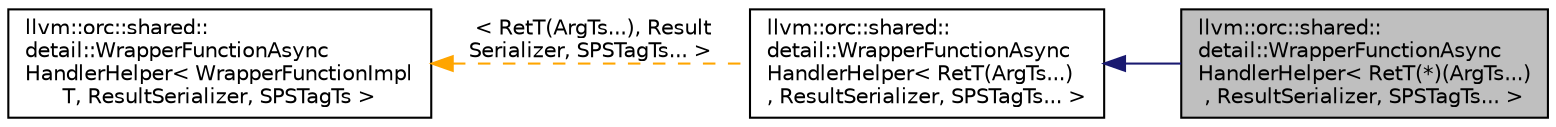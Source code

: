 digraph "llvm::orc::shared::detail::WrapperFunctionAsyncHandlerHelper&lt; RetT(*)(ArgTs...), ResultSerializer, SPSTagTs... &gt;"
{
 // LATEX_PDF_SIZE
  bgcolor="transparent";
  edge [fontname="Helvetica",fontsize="10",labelfontname="Helvetica",labelfontsize="10"];
  node [fontname="Helvetica",fontsize="10",shape=record];
  rankdir="LR";
  Node1 [label="llvm::orc::shared::\ldetail::WrapperFunctionAsync\lHandlerHelper\< RetT(*)(ArgTs...)\l, ResultSerializer, SPSTagTs... \>",height=0.2,width=0.4,color="black", fillcolor="grey75", style="filled", fontcolor="black",tooltip=" "];
  Node2 -> Node1 [dir="back",color="midnightblue",fontsize="10",style="solid",fontname="Helvetica"];
  Node2 [label="llvm::orc::shared::\ldetail::WrapperFunctionAsync\lHandlerHelper\< RetT(ArgTs...)\l, ResultSerializer, SPSTagTs... \>",height=0.2,width=0.4,color="black",URL="$classllvm_1_1orc_1_1shared_1_1detail_1_1WrapperFunctionAsyncHandlerHelper.html",tooltip=" "];
  Node3 -> Node2 [dir="back",color="orange",fontsize="10",style="dashed",label=" \< RetT(ArgTs...), Result\lSerializer, SPSTagTs... \>" ,fontname="Helvetica"];
  Node3 [label="llvm::orc::shared::\ldetail::WrapperFunctionAsync\lHandlerHelper\< WrapperFunctionImpl\lT, ResultSerializer, SPSTagTs \>",height=0.2,width=0.4,color="black",URL="$classllvm_1_1orc_1_1shared_1_1detail_1_1WrapperFunctionAsyncHandlerHelper.html",tooltip=" "];
}
